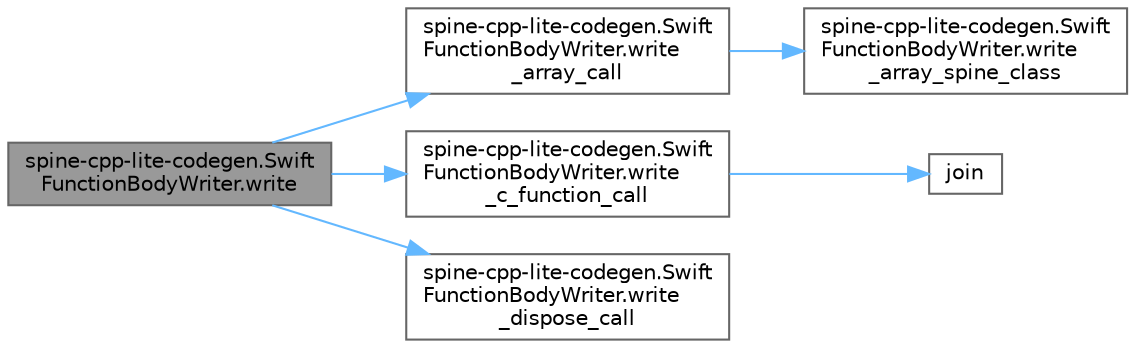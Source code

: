 digraph "spine-cpp-lite-codegen.SwiftFunctionBodyWriter.write"
{
 // LATEX_PDF_SIZE
  bgcolor="transparent";
  edge [fontname=Helvetica,fontsize=10,labelfontname=Helvetica,labelfontsize=10];
  node [fontname=Helvetica,fontsize=10,shape=box,height=0.2,width=0.4];
  rankdir="LR";
  Node1 [id="Node000001",label="spine-cpp-lite-codegen.Swift\lFunctionBodyWriter.write",height=0.2,width=0.4,color="gray40", fillcolor="grey60", style="filled", fontcolor="black",tooltip=" "];
  Node1 -> Node2 [id="edge1_Node000001_Node000002",color="steelblue1",style="solid",tooltip=" "];
  Node2 [id="Node000002",label="spine-cpp-lite-codegen.Swift\lFunctionBodyWriter.write\l_array_call",height=0.2,width=0.4,color="grey40", fillcolor="white", style="filled",URL="$classspine-cpp-lite-codegen_1_1_swift_function_body_writer.html#a4cd349ae47cb8038663f63a6f95547cb",tooltip=" "];
  Node2 -> Node3 [id="edge2_Node000002_Node000003",color="steelblue1",style="solid",tooltip=" "];
  Node3 [id="Node000003",label="spine-cpp-lite-codegen.Swift\lFunctionBodyWriter.write\l_array_spine_class",height=0.2,width=0.4,color="grey40", fillcolor="white", style="filled",URL="$classspine-cpp-lite-codegen_1_1_swift_function_body_writer.html#ae5be2b21b985b0261236f5f800d704df",tooltip=" "];
  Node1 -> Node4 [id="edge3_Node000001_Node000004",color="steelblue1",style="solid",tooltip=" "];
  Node4 [id="Node000004",label="spine-cpp-lite-codegen.Swift\lFunctionBodyWriter.write\l_c_function_call",height=0.2,width=0.4,color="grey40", fillcolor="white", style="filled",URL="$classspine-cpp-lite-codegen_1_1_swift_function_body_writer.html#a842064d058804e23d1b91f8b64ba124f",tooltip=" "];
  Node4 -> Node5 [id="edge4_Node000004_Node000005",color="steelblue1",style="solid",tooltip=" "];
  Node5 [id="Node000005",label="join",height=0.2,width=0.4,color="grey40", fillcolor="white", style="filled",URL="$bundled_2ranges_8h.html#a703e3555a519a55eae7986580660994c",tooltip=" "];
  Node1 -> Node6 [id="edge5_Node000001_Node000006",color="steelblue1",style="solid",tooltip=" "];
  Node6 [id="Node000006",label="spine-cpp-lite-codegen.Swift\lFunctionBodyWriter.write\l_dispose_call",height=0.2,width=0.4,color="grey40", fillcolor="white", style="filled",URL="$classspine-cpp-lite-codegen_1_1_swift_function_body_writer.html#af331c0e5666345891b9f9e7a846f83b6",tooltip=" "];
}
